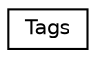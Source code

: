 digraph "Graphical Class Hierarchy"
{
  edge [fontname="Helvetica",fontsize="10",labelfontname="Helvetica",labelfontsize="10"];
  node [fontname="Helvetica",fontsize="10",shape=record];
  rankdir="LR";
  Node0 [label="Tags",height=0.2,width=0.4,color="black", fillcolor="white", style="filled",URL="$structTags.html"];
}
